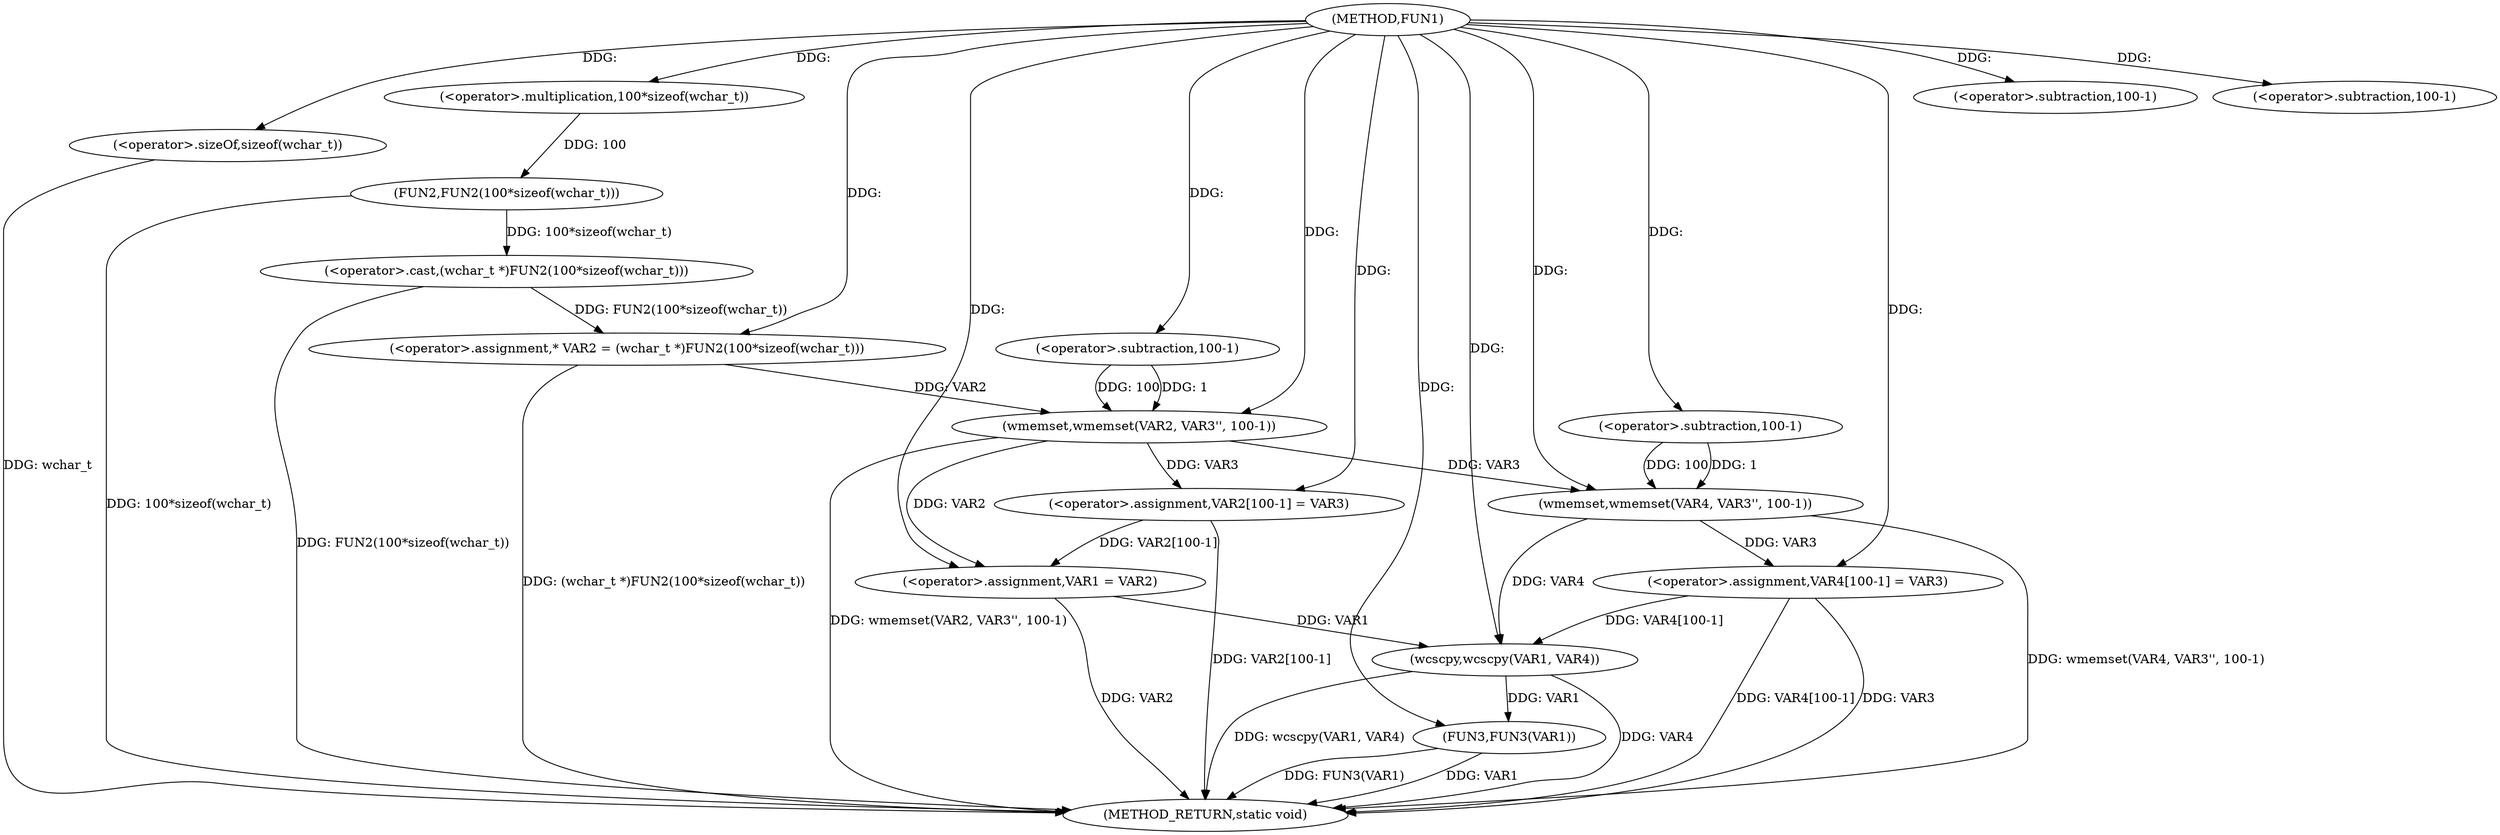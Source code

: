 digraph FUN1 {  
"1000100" [label = "(METHOD,FUN1)" ]
"1000151" [label = "(METHOD_RETURN,static void)" ]
"1000104" [label = "(<operator>.assignment,* VAR2 = (wchar_t *)FUN2(100*sizeof(wchar_t)))" ]
"1000106" [label = "(<operator>.cast,(wchar_t *)FUN2(100*sizeof(wchar_t)))" ]
"1000108" [label = "(FUN2,FUN2(100*sizeof(wchar_t)))" ]
"1000109" [label = "(<operator>.multiplication,100*sizeof(wchar_t))" ]
"1000111" [label = "(<operator>.sizeOf,sizeof(wchar_t))" ]
"1000113" [label = "(wmemset,wmemset(VAR2, VAR3'', 100-1))" ]
"1000116" [label = "(<operator>.subtraction,100-1)" ]
"1000119" [label = "(<operator>.assignment,VAR2[100-1] = VAR3)" ]
"1000122" [label = "(<operator>.subtraction,100-1)" ]
"1000128" [label = "(<operator>.assignment,VAR1 = VAR2)" ]
"1000133" [label = "(wmemset,wmemset(VAR4, VAR3'', 100-1))" ]
"1000136" [label = "(<operator>.subtraction,100-1)" ]
"1000139" [label = "(<operator>.assignment,VAR4[100-1] = VAR3)" ]
"1000142" [label = "(<operator>.subtraction,100-1)" ]
"1000146" [label = "(wcscpy,wcscpy(VAR1, VAR4))" ]
"1000149" [label = "(FUN3,FUN3(VAR1))" ]
  "1000128" -> "1000151"  [ label = "DDG: VAR2"] 
  "1000106" -> "1000151"  [ label = "DDG: FUN2(100*sizeof(wchar_t))"] 
  "1000139" -> "1000151"  [ label = "DDG: VAR4[100-1]"] 
  "1000139" -> "1000151"  [ label = "DDG: VAR3"] 
  "1000149" -> "1000151"  [ label = "DDG: VAR1"] 
  "1000146" -> "1000151"  [ label = "DDG: wcscpy(VAR1, VAR4)"] 
  "1000149" -> "1000151"  [ label = "DDG: FUN3(VAR1)"] 
  "1000146" -> "1000151"  [ label = "DDG: VAR4"] 
  "1000133" -> "1000151"  [ label = "DDG: wmemset(VAR4, VAR3'', 100-1)"] 
  "1000111" -> "1000151"  [ label = "DDG: wchar_t"] 
  "1000113" -> "1000151"  [ label = "DDG: wmemset(VAR2, VAR3'', 100-1)"] 
  "1000119" -> "1000151"  [ label = "DDG: VAR2[100-1]"] 
  "1000104" -> "1000151"  [ label = "DDG: (wchar_t *)FUN2(100*sizeof(wchar_t))"] 
  "1000108" -> "1000151"  [ label = "DDG: 100*sizeof(wchar_t)"] 
  "1000106" -> "1000104"  [ label = "DDG: FUN2(100*sizeof(wchar_t))"] 
  "1000100" -> "1000104"  [ label = "DDG: "] 
  "1000108" -> "1000106"  [ label = "DDG: 100*sizeof(wchar_t)"] 
  "1000109" -> "1000108"  [ label = "DDG: 100"] 
  "1000100" -> "1000109"  [ label = "DDG: "] 
  "1000100" -> "1000111"  [ label = "DDG: "] 
  "1000104" -> "1000113"  [ label = "DDG: VAR2"] 
  "1000100" -> "1000113"  [ label = "DDG: "] 
  "1000116" -> "1000113"  [ label = "DDG: 100"] 
  "1000116" -> "1000113"  [ label = "DDG: 1"] 
  "1000100" -> "1000116"  [ label = "DDG: "] 
  "1000113" -> "1000119"  [ label = "DDG: VAR3"] 
  "1000100" -> "1000119"  [ label = "DDG: "] 
  "1000100" -> "1000122"  [ label = "DDG: "] 
  "1000113" -> "1000128"  [ label = "DDG: VAR2"] 
  "1000119" -> "1000128"  [ label = "DDG: VAR2[100-1]"] 
  "1000100" -> "1000128"  [ label = "DDG: "] 
  "1000100" -> "1000133"  [ label = "DDG: "] 
  "1000113" -> "1000133"  [ label = "DDG: VAR3"] 
  "1000136" -> "1000133"  [ label = "DDG: 100"] 
  "1000136" -> "1000133"  [ label = "DDG: 1"] 
  "1000100" -> "1000136"  [ label = "DDG: "] 
  "1000133" -> "1000139"  [ label = "DDG: VAR3"] 
  "1000100" -> "1000139"  [ label = "DDG: "] 
  "1000100" -> "1000142"  [ label = "DDG: "] 
  "1000128" -> "1000146"  [ label = "DDG: VAR1"] 
  "1000100" -> "1000146"  [ label = "DDG: "] 
  "1000139" -> "1000146"  [ label = "DDG: VAR4[100-1]"] 
  "1000133" -> "1000146"  [ label = "DDG: VAR4"] 
  "1000146" -> "1000149"  [ label = "DDG: VAR1"] 
  "1000100" -> "1000149"  [ label = "DDG: "] 
}
